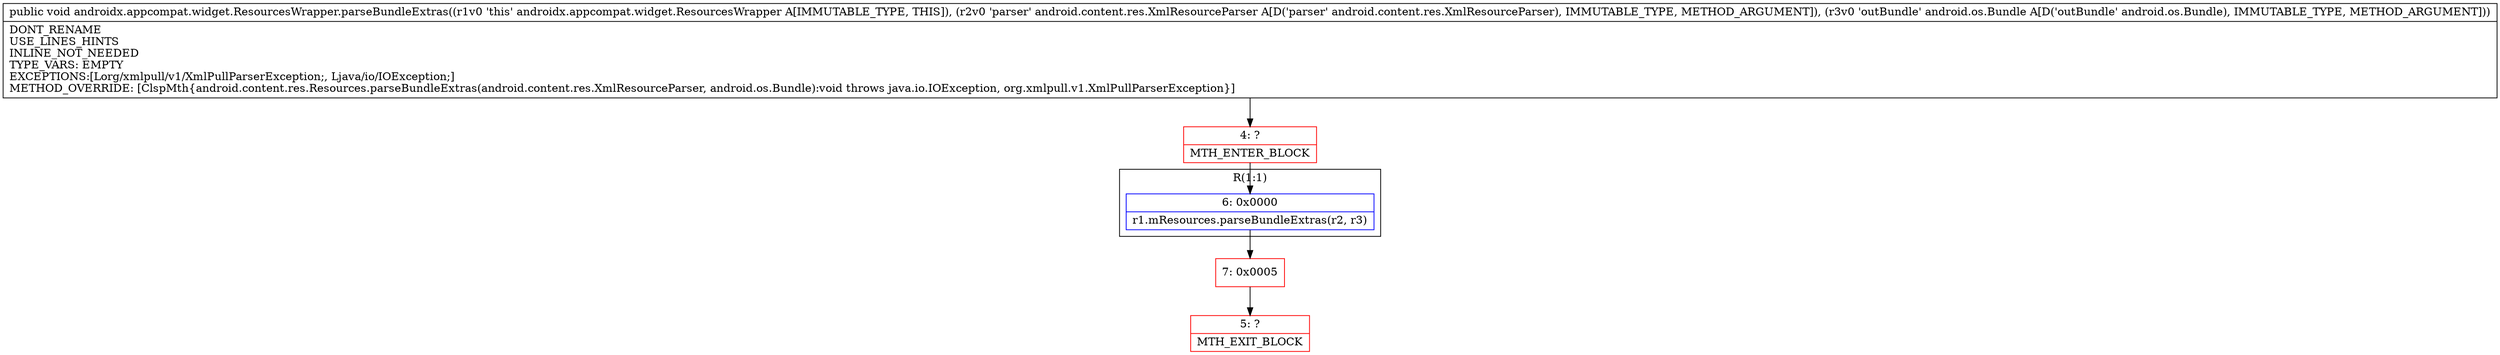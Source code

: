 digraph "CFG forandroidx.appcompat.widget.ResourcesWrapper.parseBundleExtras(Landroid\/content\/res\/XmlResourceParser;Landroid\/os\/Bundle;)V" {
subgraph cluster_Region_887024790 {
label = "R(1:1)";
node [shape=record,color=blue];
Node_6 [shape=record,label="{6\:\ 0x0000|r1.mResources.parseBundleExtras(r2, r3)\l}"];
}
Node_4 [shape=record,color=red,label="{4\:\ ?|MTH_ENTER_BLOCK\l}"];
Node_7 [shape=record,color=red,label="{7\:\ 0x0005}"];
Node_5 [shape=record,color=red,label="{5\:\ ?|MTH_EXIT_BLOCK\l}"];
MethodNode[shape=record,label="{public void androidx.appcompat.widget.ResourcesWrapper.parseBundleExtras((r1v0 'this' androidx.appcompat.widget.ResourcesWrapper A[IMMUTABLE_TYPE, THIS]), (r2v0 'parser' android.content.res.XmlResourceParser A[D('parser' android.content.res.XmlResourceParser), IMMUTABLE_TYPE, METHOD_ARGUMENT]), (r3v0 'outBundle' android.os.Bundle A[D('outBundle' android.os.Bundle), IMMUTABLE_TYPE, METHOD_ARGUMENT]))  | DONT_RENAME\lUSE_LINES_HINTS\lINLINE_NOT_NEEDED\lTYPE_VARS: EMPTY\lEXCEPTIONS:[Lorg\/xmlpull\/v1\/XmlPullParserException;, Ljava\/io\/IOException;]\lMETHOD_OVERRIDE: [ClspMth\{android.content.res.Resources.parseBundleExtras(android.content.res.XmlResourceParser, android.os.Bundle):void throws java.io.IOException, org.xmlpull.v1.XmlPullParserException\}]\l}"];
MethodNode -> Node_4;Node_6 -> Node_7;
Node_4 -> Node_6;
Node_7 -> Node_5;
}

